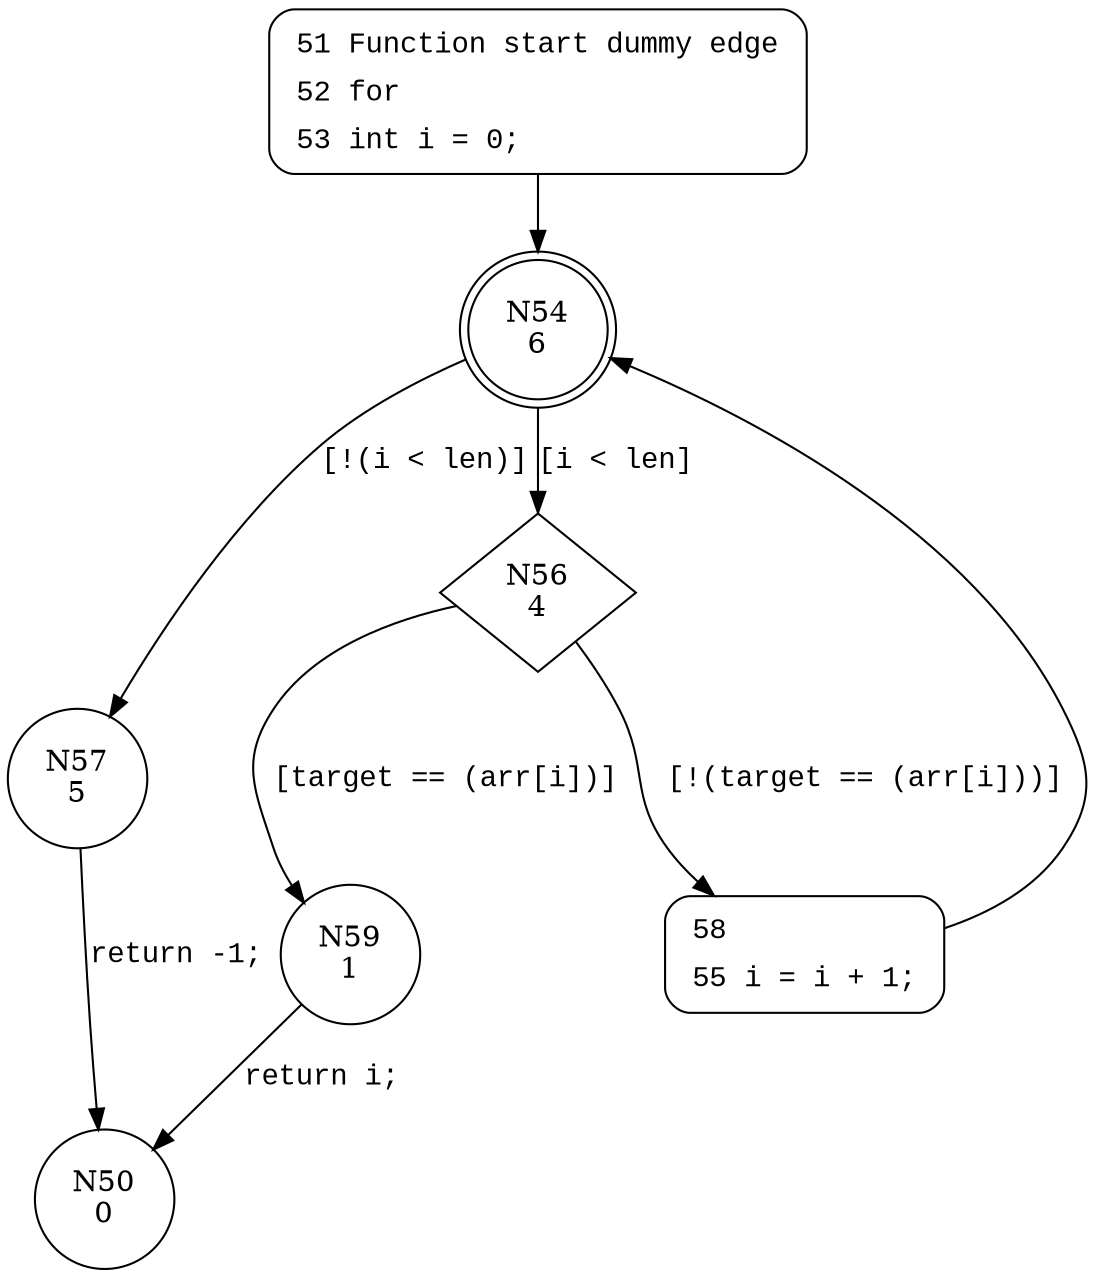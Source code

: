 digraph dumb_sort {
54 [shape="doublecircle" label="N54\n6"]
56 [shape="diamond" label="N56\n4"]
57 [shape="circle" label="N57\n5"]
59 [shape="circle" label="N59\n1"]
58 [shape="circle" label="N58\n3"]
50 [shape="circle" label="N50\n0"]
51 [style="filled,bold" penwidth="1" fillcolor="white" fontname="Courier New" shape="Mrecord" label=<<table border="0" cellborder="0" cellpadding="3" bgcolor="white"><tr><td align="right">51</td><td align="left">Function start dummy edge</td></tr><tr><td align="right">52</td><td align="left">for</td></tr><tr><td align="right">53</td><td align="left">int i = 0;</td></tr></table>>]
51 -> 54[label=""]
58 [style="filled,bold" penwidth="1" fillcolor="white" fontname="Courier New" shape="Mrecord" label=<<table border="0" cellborder="0" cellpadding="3" bgcolor="white"><tr><td align="right">58</td><td align="left"></td></tr><tr><td align="right">55</td><td align="left">i = i + 1;</td></tr></table>>]
58 -> 54[label=""]
54 -> 56 [label="[i < len]" fontname="Courier New"]
54 -> 57 [label="[!(i < len)]" fontname="Courier New"]
56 -> 59 [label="[target == (arr[i])]" fontname="Courier New"]
56 -> 58 [label="[!(target == (arr[i]))]" fontname="Courier New"]
59 -> 50 [label="return i;" fontname="Courier New"]
57 -> 50 [label="return -1;" fontname="Courier New"]
}